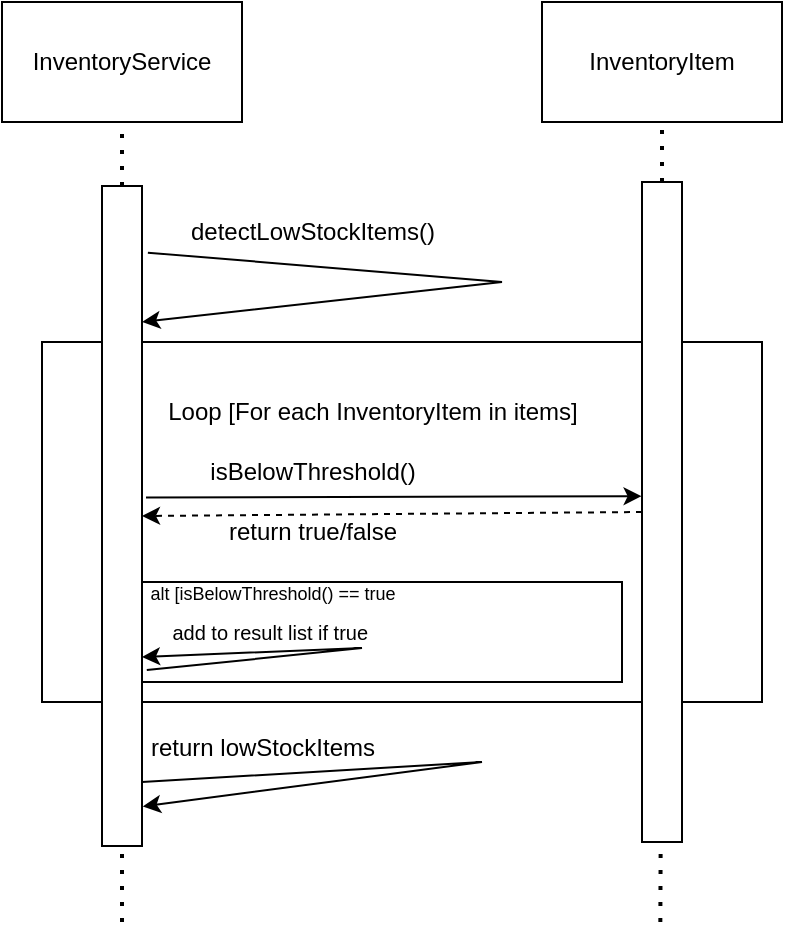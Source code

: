 <mxfile version="27.0.9">
  <diagram name="Sequence - detectLowStockItems()" id="sequence-1">
    <mxGraphModel dx="1030" dy="566" grid="1" gridSize="10" guides="1" tooltips="1" connect="1" arrows="1" fold="1" page="1" pageScale="1" pageWidth="827" pageHeight="1169" math="0" shadow="0">
      <root>
        <mxCell id="0" />
        <mxCell id="1" parent="0" />
        <mxCell id="86hexkFTFtTpV62cVOlB-22" value="alt" style="text;html=1;align=center;verticalAlign=middle;resizable=0;points=[];autosize=1;strokeColor=none;fillColor=none;" vertex="1" parent="1">
          <mxGeometry x="245" y="455" width="40" height="30" as="geometry" />
        </mxCell>
        <mxCell id="86hexkFTFtTpV62cVOlB-11" value="" style="rounded=0;whiteSpace=wrap;html=1;" vertex="1" parent="1">
          <mxGeometry x="180" y="330" width="360" height="180" as="geometry" />
        </mxCell>
        <mxCell id="86hexkFTFtTpV62cVOlB-1" value="InventoryService" style="rounded=0;whiteSpace=wrap;html=1;" vertex="1" parent="1">
          <mxGeometry x="160" y="160" width="120" height="60" as="geometry" />
        </mxCell>
        <mxCell id="86hexkFTFtTpV62cVOlB-2" value="InventoryItem" style="rounded=0;whiteSpace=wrap;html=1;" vertex="1" parent="1">
          <mxGeometry x="430" y="160" width="120" height="60" as="geometry" />
        </mxCell>
        <mxCell id="86hexkFTFtTpV62cVOlB-3" value="" style="endArrow=none;dashed=1;html=1;dashPattern=1 3;strokeWidth=2;rounded=0;entryX=0.5;entryY=1;entryDx=0;entryDy=0;" edge="1" parent="1" target="86hexkFTFtTpV62cVOlB-1">
          <mxGeometry width="50" height="50" relative="1" as="geometry">
            <mxPoint x="220" y="620" as="sourcePoint" />
            <mxPoint x="320" y="300" as="targetPoint" />
          </mxGeometry>
        </mxCell>
        <mxCell id="86hexkFTFtTpV62cVOlB-4" value="" style="endArrow=none;dashed=1;html=1;dashPattern=1 3;strokeWidth=2;rounded=0;" edge="1" parent="1" source="86hexkFTFtTpV62cVOlB-5" target="86hexkFTFtTpV62cVOlB-2">
          <mxGeometry width="50" height="50" relative="1" as="geometry">
            <mxPoint x="489.17" y="620" as="sourcePoint" />
            <mxPoint x="489.17" y="220" as="targetPoint" />
          </mxGeometry>
        </mxCell>
        <mxCell id="86hexkFTFtTpV62cVOlB-6" value="" style="endArrow=none;dashed=1;html=1;dashPattern=1 3;strokeWidth=2;rounded=0;" edge="1" parent="1" target="86hexkFTFtTpV62cVOlB-5">
          <mxGeometry width="50" height="50" relative="1" as="geometry">
            <mxPoint x="489.17" y="620" as="sourcePoint" />
            <mxPoint x="490" y="220" as="targetPoint" />
          </mxGeometry>
        </mxCell>
        <mxCell id="86hexkFTFtTpV62cVOlB-5" value="" style="rounded=0;whiteSpace=wrap;html=1;" vertex="1" parent="1">
          <mxGeometry x="480" y="250" width="20" height="330" as="geometry" />
        </mxCell>
        <mxCell id="86hexkFTFtTpV62cVOlB-8" value="" style="rounded=0;whiteSpace=wrap;html=1;" vertex="1" parent="1">
          <mxGeometry x="210" y="252" width="20" height="330" as="geometry" />
        </mxCell>
        <mxCell id="86hexkFTFtTpV62cVOlB-9" value="" style="endArrow=classic;html=1;rounded=0;exitX=1.147;exitY=0.101;exitDx=0;exitDy=0;exitPerimeter=0;entryX=1.006;entryY=0.206;entryDx=0;entryDy=0;entryPerimeter=0;" edge="1" parent="1" source="86hexkFTFtTpV62cVOlB-8" target="86hexkFTFtTpV62cVOlB-8">
          <mxGeometry width="50" height="50" relative="1" as="geometry">
            <mxPoint x="250" y="490" as="sourcePoint" />
            <mxPoint x="300" y="440" as="targetPoint" />
            <Array as="points">
              <mxPoint x="410" y="300" />
            </Array>
          </mxGeometry>
        </mxCell>
        <mxCell id="86hexkFTFtTpV62cVOlB-10" value="detectLowStockItems()" style="text;html=1;align=center;verticalAlign=middle;resizable=0;points=[];autosize=1;strokeColor=none;fillColor=none;" vertex="1" parent="1">
          <mxGeometry x="240" y="260" width="150" height="30" as="geometry" />
        </mxCell>
        <mxCell id="86hexkFTFtTpV62cVOlB-12" value="Loop [For each InventoryItem in items]" style="text;html=1;align=center;verticalAlign=middle;resizable=0;points=[];autosize=1;strokeColor=none;fillColor=none;" vertex="1" parent="1">
          <mxGeometry x="230" y="350" width="230" height="30" as="geometry" />
        </mxCell>
        <mxCell id="86hexkFTFtTpV62cVOlB-14" value="" style="endArrow=classic;html=1;rounded=0;exitX=1.1;exitY=0.472;exitDx=0;exitDy=0;exitPerimeter=0;entryX=-0.01;entryY=0.476;entryDx=0;entryDy=0;entryPerimeter=0;" edge="1" parent="1" source="86hexkFTFtTpV62cVOlB-8" target="86hexkFTFtTpV62cVOlB-5">
          <mxGeometry width="50" height="50" relative="1" as="geometry">
            <mxPoint x="250" y="490" as="sourcePoint" />
            <mxPoint x="480" y="405" as="targetPoint" />
          </mxGeometry>
        </mxCell>
        <mxCell id="86hexkFTFtTpV62cVOlB-15" value="isBelowThreshold()" style="text;html=1;align=center;verticalAlign=middle;resizable=0;points=[];autosize=1;strokeColor=none;fillColor=none;" vertex="1" parent="1">
          <mxGeometry x="250" y="380" width="130" height="30" as="geometry" />
        </mxCell>
        <mxCell id="86hexkFTFtTpV62cVOlB-20" value="return true/false" style="text;html=1;align=center;verticalAlign=middle;resizable=0;points=[];autosize=1;strokeColor=none;fillColor=none;" vertex="1" parent="1">
          <mxGeometry x="260" y="410" width="110" height="30" as="geometry" />
        </mxCell>
        <mxCell id="86hexkFTFtTpV62cVOlB-21" value="" style="rounded=0;whiteSpace=wrap;html=1;" vertex="1" parent="1">
          <mxGeometry x="230" y="450" width="240" height="50" as="geometry" />
        </mxCell>
        <mxCell id="86hexkFTFtTpV62cVOlB-24" value="" style="endArrow=classic;html=1;rounded=0;entryX=1;entryY=0.5;entryDx=0;entryDy=0;exitX=0;exitY=0.5;exitDx=0;exitDy=0;dashed=1;" edge="1" parent="1" source="86hexkFTFtTpV62cVOlB-5" target="86hexkFTFtTpV62cVOlB-8">
          <mxGeometry width="50" height="50" relative="1" as="geometry">
            <mxPoint x="380" y="480" as="sourcePoint" />
            <mxPoint x="430" y="430" as="targetPoint" />
          </mxGeometry>
        </mxCell>
        <mxCell id="86hexkFTFtTpV62cVOlB-25" value="" style="endArrow=classic;html=1;rounded=0;exitX=0.01;exitY=0.881;exitDx=0;exitDy=0;exitPerimeter=0;entryX=0;entryY=0.75;entryDx=0;entryDy=0;" edge="1" parent="1" source="86hexkFTFtTpV62cVOlB-21" target="86hexkFTFtTpV62cVOlB-21">
          <mxGeometry width="50" height="50" relative="1" as="geometry">
            <mxPoint x="232.76" y="472.7" as="sourcePoint" />
            <mxPoint x="430" y="430" as="targetPoint" />
            <Array as="points">
              <mxPoint x="340" y="483" />
            </Array>
          </mxGeometry>
        </mxCell>
        <mxCell id="86hexkFTFtTpV62cVOlB-26" value="&lt;font style=&quot;font-size: 10px;&quot;&gt;add to result list if true&amp;nbsp;&lt;/font&gt;" style="text;html=1;align=center;verticalAlign=middle;resizable=0;points=[];autosize=1;strokeColor=none;fillColor=none;" vertex="1" parent="1">
          <mxGeometry x="235" y="460" width="120" height="30" as="geometry" />
        </mxCell>
        <mxCell id="86hexkFTFtTpV62cVOlB-29" value="&lt;font style=&quot;font-size: 9px;&quot;&gt;alt [isBelowThreshold() == true&lt;/font&gt;" style="text;html=1;align=center;verticalAlign=middle;resizable=0;points=[];autosize=1;strokeColor=none;fillColor=none;" vertex="1" parent="1">
          <mxGeometry x="220" y="440" width="150" height="30" as="geometry" />
        </mxCell>
        <mxCell id="86hexkFTFtTpV62cVOlB-30" value="" style="endArrow=classic;html=1;rounded=0;entryX=1.021;entryY=0.94;entryDx=0;entryDy=0;entryPerimeter=0;" edge="1" parent="1" target="86hexkFTFtTpV62cVOlB-8">
          <mxGeometry width="50" height="50" relative="1" as="geometry">
            <mxPoint x="230" y="550" as="sourcePoint" />
            <mxPoint x="540" y="430" as="targetPoint" />
            <Array as="points">
              <mxPoint x="400" y="540" />
            </Array>
          </mxGeometry>
        </mxCell>
        <mxCell id="86hexkFTFtTpV62cVOlB-31" value="return lowStockItems" style="text;html=1;align=center;verticalAlign=middle;resizable=0;points=[];autosize=1;strokeColor=none;fillColor=none;" vertex="1" parent="1">
          <mxGeometry x="220" y="518" width="140" height="30" as="geometry" />
        </mxCell>
      </root>
    </mxGraphModel>
  </diagram>
</mxfile>
